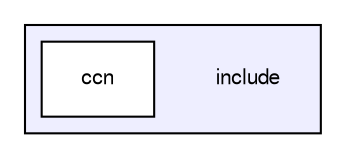 digraph G {
  bgcolor=transparent;
  compound=true
  node [ fontsize="10", fontname="FreeSans"];
  edge [ labelfontsize="10", labelfontname="FreeSans"];
  subgraph clusterdir_12062ebbab4d605a0f3c00eaabba55a9 {
    graph [ bgcolor="#eeeeff", pencolor="black", label="" URL="dir_12062ebbab4d605a0f3c00eaabba55a9.html"];
    dir_12062ebbab4d605a0f3c00eaabba55a9 [shape=plaintext label="include"];
    dir_d1db099e7ca03d1b7690aea71058ce1b [shape=box label="ccn" color="black" fillcolor="white" style="filled" URL="dir_d1db099e7ca03d1b7690aea71058ce1b.html"];
  }
}
